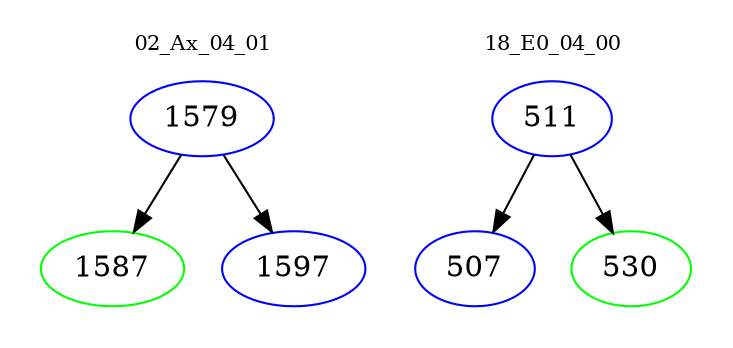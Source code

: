 digraph{
subgraph cluster_0 {
color = white
label = "02_Ax_04_01";
fontsize=10;
T0_1579 [label="1579", color="blue"]
T0_1579 -> T0_1587 [color="black"]
T0_1587 [label="1587", color="green"]
T0_1579 -> T0_1597 [color="black"]
T0_1597 [label="1597", color="blue"]
}
subgraph cluster_1 {
color = white
label = "18_E0_04_00";
fontsize=10;
T1_511 [label="511", color="blue"]
T1_511 -> T1_507 [color="black"]
T1_507 [label="507", color="blue"]
T1_511 -> T1_530 [color="black"]
T1_530 [label="530", color="green"]
}
}
